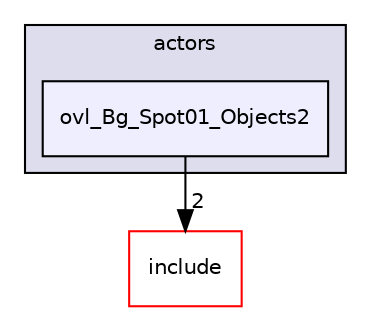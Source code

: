 digraph "src/overlays/actors/ovl_Bg_Spot01_Objects2" {
  compound=true
  node [ fontsize="10", fontname="Helvetica"];
  edge [ labelfontsize="10", labelfontname="Helvetica"];
  subgraph clusterdir_e93473484be31ce7bcb356bd643a22f8 {
    graph [ bgcolor="#ddddee", pencolor="black", label="actors" fontname="Helvetica", fontsize="10", URL="dir_e93473484be31ce7bcb356bd643a22f8.html"]
  dir_03ce07edd03ff99473b149f623ae8628 [shape=box, label="ovl_Bg_Spot01_Objects2", style="filled", fillcolor="#eeeeff", pencolor="black", URL="dir_03ce07edd03ff99473b149f623ae8628.html"];
  }
  dir_d44c64559bbebec7f509842c48db8b23 [shape=box label="include" fillcolor="white" style="filled" color="red" URL="dir_d44c64559bbebec7f509842c48db8b23.html"];
  dir_03ce07edd03ff99473b149f623ae8628->dir_d44c64559bbebec7f509842c48db8b23 [headlabel="2", labeldistance=1.5 headhref="dir_000106_000000.html"];
}
